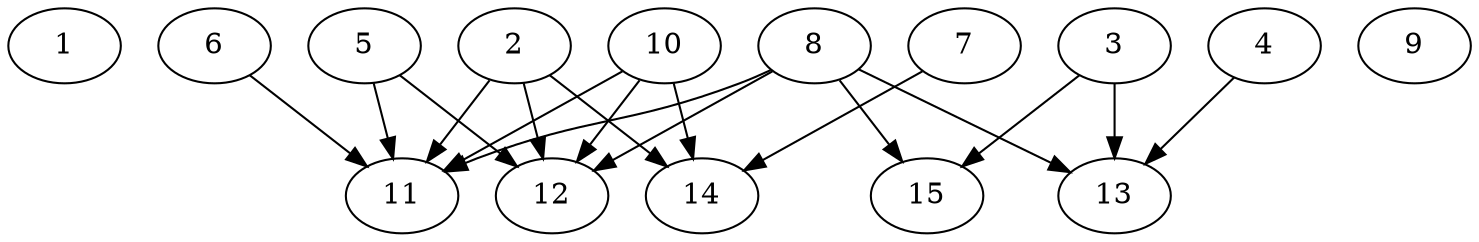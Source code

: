 // DAG automatically generated by daggen at Thu Oct  3 13:59:27 2019
// ./daggen --dot -n 15 --ccr 0.5 --fat 0.9 --regular 0.9 --density 0.5 --mindata 5242880 --maxdata 52428800 
digraph G {
  1 [size="76978176", alpha="0.01", expect_size="38489088"] 
  2 [size="21803008", alpha="0.05", expect_size="10901504"] 
  2 -> 11 [size ="10901504"]
  2 -> 12 [size ="10901504"]
  2 -> 14 [size ="10901504"]
  3 [size="42407936", alpha="0.18", expect_size="21203968"] 
  3 -> 13 [size ="21203968"]
  3 -> 15 [size ="21203968"]
  4 [size="29048832", alpha="0.01", expect_size="14524416"] 
  4 -> 13 [size ="14524416"]
  5 [size="92545024", alpha="0.13", expect_size="46272512"] 
  5 -> 11 [size ="46272512"]
  5 -> 12 [size ="46272512"]
  6 [size="59140096", alpha="0.10", expect_size="29570048"] 
  6 -> 11 [size ="29570048"]
  7 [size="13592576", alpha="0.07", expect_size="6796288"] 
  7 -> 14 [size ="6796288"]
  8 [size="17178624", alpha="0.07", expect_size="8589312"] 
  8 -> 11 [size ="8589312"]
  8 -> 12 [size ="8589312"]
  8 -> 13 [size ="8589312"]
  8 -> 15 [size ="8589312"]
  9 [size="92051456", alpha="0.06", expect_size="46025728"] 
  10 [size="88537088", alpha="0.15", expect_size="44268544"] 
  10 -> 11 [size ="44268544"]
  10 -> 12 [size ="44268544"]
  10 -> 14 [size ="44268544"]
  11 [size="13922304", alpha="0.18", expect_size="6961152"] 
  12 [size="18155520", alpha="0.17", expect_size="9077760"] 
  13 [size="40185856", alpha="0.02", expect_size="20092928"] 
  14 [size="31782912", alpha="0.16", expect_size="15891456"] 
  15 [size="35600384", alpha="0.08", expect_size="17800192"] 
}
